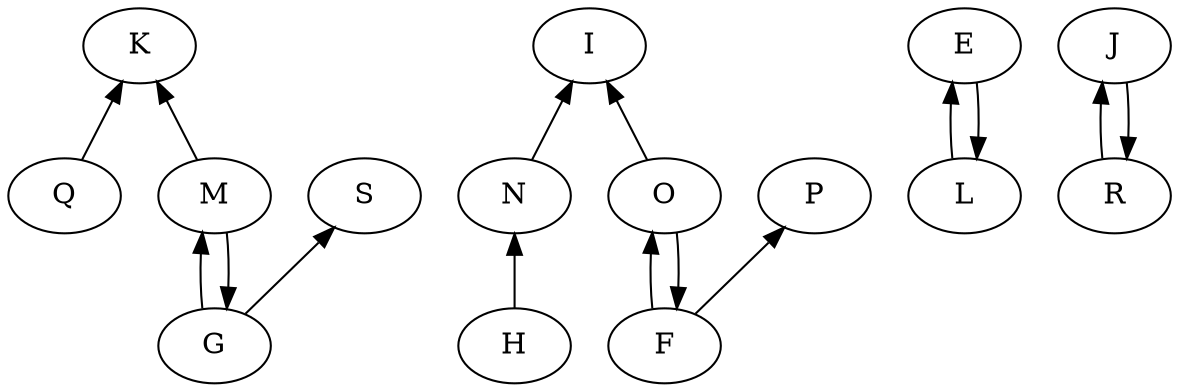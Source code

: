 digraph {
    // Node defaults can be set here if needed
    "Q" [fontsize=14]
    "H" [fontsize=14]
    "N" [fontsize=14]
    "K" [fontsize=14]
    "E" [fontsize=14]
    "L" [fontsize=14]
    "O" [fontsize=14]
    "F" [fontsize=14]
    "J" [fontsize=14]
    "R" [fontsize=14]
    "G" [fontsize=14]
    "M" [fontsize=14]
    "I" [fontsize=14]
    "P" [fontsize=14]
    "S" [fontsize=14]
    edge[labeldistance=1.5 fontsize=12]
    "E" -> "L" [dir="back"]
    "L" -> "E" [dir="back"]
    "O" -> "F" [dir="back"]
    "F" -> "O" [dir="back"]
    "J" -> "R" [dir="back"]
    "R" -> "J" [dir="back"]
    "G" -> "M" [dir="back"]
    "M" -> "G" [dir="back"]
    "K" -> "Q" [dir="back"]
    "N" -> "H" [dir="back"]
    "I" -> "N" [dir="back"]
    "I" -> "O" [dir="back"]
    "P" -> "F" [dir="back"]
    "K" -> "M" [dir="back"]
    "S" -> "G" [dir="back"]
}